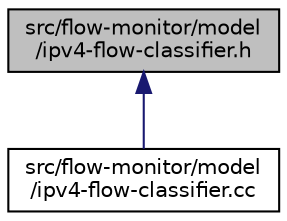 digraph "src/flow-monitor/model/ipv4-flow-classifier.h"
{
 // LATEX_PDF_SIZE
  edge [fontname="Helvetica",fontsize="10",labelfontname="Helvetica",labelfontsize="10"];
  node [fontname="Helvetica",fontsize="10",shape=record];
  Node1 [label="src/flow-monitor/model\l/ipv4-flow-classifier.h",height=0.2,width=0.4,color="black", fillcolor="grey75", style="filled", fontcolor="black",tooltip=" "];
  Node1 -> Node2 [dir="back",color="midnightblue",fontsize="10",style="solid",fontname="Helvetica"];
  Node2 [label="src/flow-monitor/model\l/ipv4-flow-classifier.cc",height=0.2,width=0.4,color="black", fillcolor="white", style="filled",URL="$ipv4-flow-classifier_8cc.html",tooltip=" "];
}
